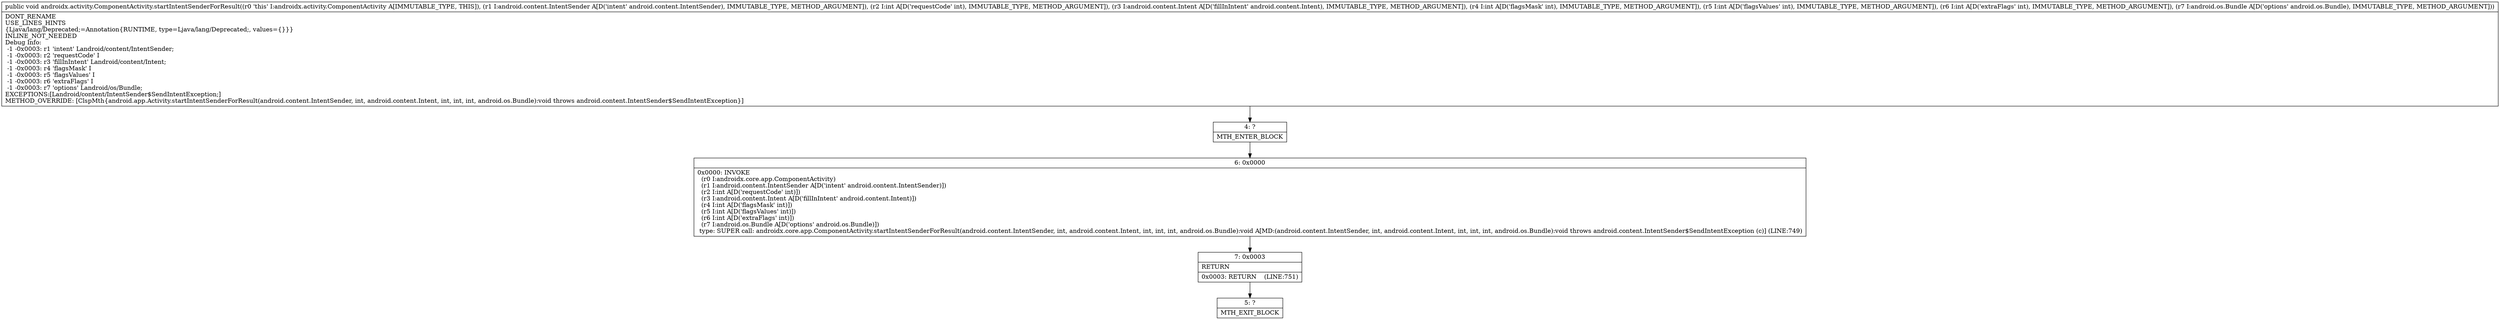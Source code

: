 digraph "CFG forandroidx.activity.ComponentActivity.startIntentSenderForResult(Landroid\/content\/IntentSender;ILandroid\/content\/Intent;IIILandroid\/os\/Bundle;)V" {
Node_4 [shape=record,label="{4\:\ ?|MTH_ENTER_BLOCK\l}"];
Node_6 [shape=record,label="{6\:\ 0x0000|0x0000: INVOKE  \l  (r0 I:androidx.core.app.ComponentActivity)\l  (r1 I:android.content.IntentSender A[D('intent' android.content.IntentSender)])\l  (r2 I:int A[D('requestCode' int)])\l  (r3 I:android.content.Intent A[D('fillInIntent' android.content.Intent)])\l  (r4 I:int A[D('flagsMask' int)])\l  (r5 I:int A[D('flagsValues' int)])\l  (r6 I:int A[D('extraFlags' int)])\l  (r7 I:android.os.Bundle A[D('options' android.os.Bundle)])\l type: SUPER call: androidx.core.app.ComponentActivity.startIntentSenderForResult(android.content.IntentSender, int, android.content.Intent, int, int, int, android.os.Bundle):void A[MD:(android.content.IntentSender, int, android.content.Intent, int, int, int, android.os.Bundle):void throws android.content.IntentSender$SendIntentException (c)] (LINE:749)\l}"];
Node_7 [shape=record,label="{7\:\ 0x0003|RETURN\l|0x0003: RETURN    (LINE:751)\l}"];
Node_5 [shape=record,label="{5\:\ ?|MTH_EXIT_BLOCK\l}"];
MethodNode[shape=record,label="{public void androidx.activity.ComponentActivity.startIntentSenderForResult((r0 'this' I:androidx.activity.ComponentActivity A[IMMUTABLE_TYPE, THIS]), (r1 I:android.content.IntentSender A[D('intent' android.content.IntentSender), IMMUTABLE_TYPE, METHOD_ARGUMENT]), (r2 I:int A[D('requestCode' int), IMMUTABLE_TYPE, METHOD_ARGUMENT]), (r3 I:android.content.Intent A[D('fillInIntent' android.content.Intent), IMMUTABLE_TYPE, METHOD_ARGUMENT]), (r4 I:int A[D('flagsMask' int), IMMUTABLE_TYPE, METHOD_ARGUMENT]), (r5 I:int A[D('flagsValues' int), IMMUTABLE_TYPE, METHOD_ARGUMENT]), (r6 I:int A[D('extraFlags' int), IMMUTABLE_TYPE, METHOD_ARGUMENT]), (r7 I:android.os.Bundle A[D('options' android.os.Bundle), IMMUTABLE_TYPE, METHOD_ARGUMENT]))  | DONT_RENAME\lUSE_LINES_HINTS\l\{Ljava\/lang\/Deprecated;=Annotation\{RUNTIME, type=Ljava\/lang\/Deprecated;, values=\{\}\}\}\lINLINE_NOT_NEEDED\lDebug Info:\l  \-1 \-0x0003: r1 'intent' Landroid\/content\/IntentSender;\l  \-1 \-0x0003: r2 'requestCode' I\l  \-1 \-0x0003: r3 'fillInIntent' Landroid\/content\/Intent;\l  \-1 \-0x0003: r4 'flagsMask' I\l  \-1 \-0x0003: r5 'flagsValues' I\l  \-1 \-0x0003: r6 'extraFlags' I\l  \-1 \-0x0003: r7 'options' Landroid\/os\/Bundle;\lEXCEPTIONS:[Landroid\/content\/IntentSender$SendIntentException;]\lMETHOD_OVERRIDE: [ClspMth\{android.app.Activity.startIntentSenderForResult(android.content.IntentSender, int, android.content.Intent, int, int, int, android.os.Bundle):void throws android.content.IntentSender$SendIntentException\}]\l}"];
MethodNode -> Node_4;Node_4 -> Node_6;
Node_6 -> Node_7;
Node_7 -> Node_5;
}

